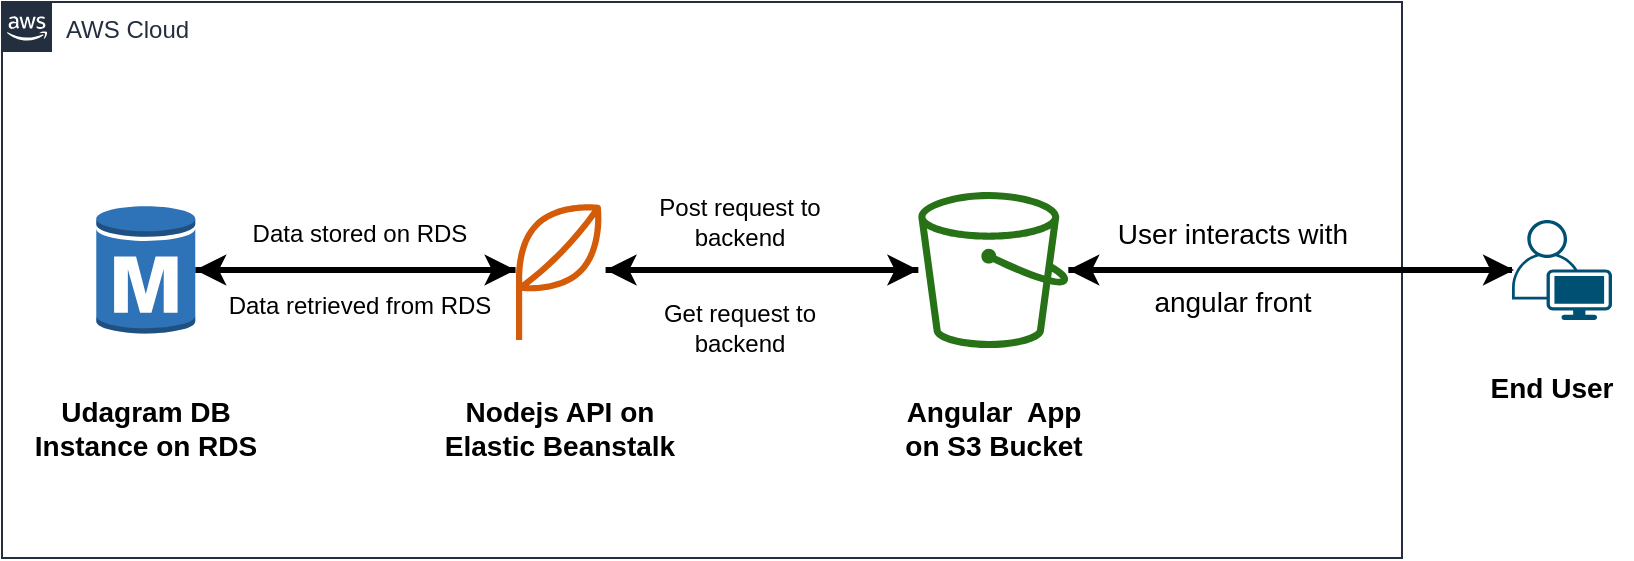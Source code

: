 <mxfile version="21.0.6" type="github">
  <diagram id="Ht1M8jgEwFfnCIfOTk4-" name="Page-1">
    <mxGraphModel dx="880" dy="1311" grid="1" gridSize="10" guides="1" tooltips="1" connect="1" arrows="1" fold="1" page="1" pageScale="1" pageWidth="1169" pageHeight="827" math="0" shadow="0">
      <root>
        <mxCell id="0" />
        <mxCell id="1" parent="0" />
        <mxCell id="UEzPUAAOIrF-is8g5C7q-175" value="AWS Cloud" style="points=[[0,0],[0.25,0],[0.5,0],[0.75,0],[1,0],[1,0.25],[1,0.5],[1,0.75],[1,1],[0.75,1],[0.5,1],[0.25,1],[0,1],[0,0.75],[0,0.5],[0,0.25]];outlineConnect=0;gradientColor=none;html=1;whiteSpace=wrap;fontSize=12;fontStyle=0;shape=mxgraph.aws4.group;grIcon=mxgraph.aws4.group_aws_cloud_alt;strokeColor=#232F3E;fillColor=none;verticalAlign=top;align=left;spacingLeft=30;fontColor=#232F3E;dashed=0;labelBackgroundColor=#ffffff;container=1;pointerEvents=0;collapsible=0;recursiveResize=0;" parent="1" vertex="1">
          <mxGeometry x="340" y="-718" width="700" height="278" as="geometry" />
        </mxCell>
        <mxCell id="5BPf2iVDKhnEHWOL0O9n-9" style="edgeStyle=orthogonalEdgeStyle;rounded=0;orthogonalLoop=1;jettySize=auto;html=1;strokeWidth=3;" parent="UEzPUAAOIrF-is8g5C7q-175" source="UEzPUAAOIrF-is8g5C7q-177" target="5BPf2iVDKhnEHWOL0O9n-6" edge="1">
          <mxGeometry relative="1" as="geometry" />
        </mxCell>
        <mxCell id="5BPf2iVDKhnEHWOL0O9n-12" style="edgeStyle=orthogonalEdgeStyle;rounded=0;orthogonalLoop=1;jettySize=auto;html=1;strokeWidth=3;" parent="UEzPUAAOIrF-is8g5C7q-175" source="5BPf2iVDKhnEHWOL0O9n-6" target="5BPf2iVDKhnEHWOL0O9n-11" edge="1">
          <mxGeometry relative="1" as="geometry" />
        </mxCell>
        <mxCell id="5BPf2iVDKhnEHWOL0O9n-15" style="edgeStyle=orthogonalEdgeStyle;rounded=0;orthogonalLoop=1;jettySize=auto;html=1;strokeWidth=3;" parent="UEzPUAAOIrF-is8g5C7q-175" source="5BPf2iVDKhnEHWOL0O9n-6" target="UEzPUAAOIrF-is8g5C7q-177" edge="1">
          <mxGeometry relative="1" as="geometry" />
        </mxCell>
        <mxCell id="5BPf2iVDKhnEHWOL0O9n-13" style="edgeStyle=orthogonalEdgeStyle;rounded=0;orthogonalLoop=1;jettySize=auto;html=1;strokeWidth=3;" parent="UEzPUAAOIrF-is8g5C7q-175" source="5BPf2iVDKhnEHWOL0O9n-11" target="5BPf2iVDKhnEHWOL0O9n-6" edge="1">
          <mxGeometry relative="1" as="geometry" />
        </mxCell>
        <mxCell id="5BPf2iVDKhnEHWOL0O9n-18" value="User interacts with&lt;br&gt;&lt;br&gt;angular front" style="text;strokeColor=none;align=center;fillColor=none;html=1;verticalAlign=middle;whiteSpace=wrap;rounded=0;fontSize=14;spacing=6;strokeWidth=3;" parent="UEzPUAAOIrF-is8g5C7q-175" vertex="1">
          <mxGeometry x="551.34" y="118" width="128.66" height="30" as="geometry" />
        </mxCell>
        <mxCell id="5BPf2iVDKhnEHWOL0O9n-20" value="" style="group" parent="UEzPUAAOIrF-is8g5C7q-175" vertex="1" connectable="0">
          <mxGeometry x="227.4" y="99" width="113.78" height="129" as="geometry" />
        </mxCell>
        <mxCell id="5BPf2iVDKhnEHWOL0O9n-6" value="" style="sketch=0;outlineConnect=0;fontColor=#232F3E;gradientColor=none;fillColor=#D45B07;strokeColor=none;dashed=0;verticalLabelPosition=bottom;verticalAlign=top;align=center;html=1;fontSize=12;fontStyle=0;aspect=fixed;pointerEvents=1;shape=mxgraph.aws4.application;" parent="5BPf2iVDKhnEHWOL0O9n-20" vertex="1">
          <mxGeometry x="29.28" width="45.21" height="70" as="geometry" />
        </mxCell>
        <mxCell id="5BPf2iVDKhnEHWOL0O9n-10" value="Nodejs API on Elastic Beanstalk" style="text;strokeColor=none;align=center;fillColor=none;html=1;verticalAlign=middle;whiteSpace=wrap;rounded=0;fontStyle=1;fontSize=14;" parent="5BPf2iVDKhnEHWOL0O9n-20" vertex="1">
          <mxGeometry x="-10" y="99" width="123.78" height="30" as="geometry" />
        </mxCell>
        <mxCell id="5BPf2iVDKhnEHWOL0O9n-24" value="" style="group" parent="UEzPUAAOIrF-is8g5C7q-175" vertex="1" connectable="0">
          <mxGeometry x="443.78" y="95" width="103.78" height="113" as="geometry" />
        </mxCell>
        <mxCell id="UEzPUAAOIrF-is8g5C7q-177" value="" style="outlineConnect=0;fontColor=#232F3E;gradientColor=none;fillColor=#277116;strokeColor=none;dashed=0;verticalLabelPosition=bottom;verticalAlign=top;align=center;html=1;fontSize=12;fontStyle=0;aspect=fixed;pointerEvents=1;shape=mxgraph.aws4.bucket;labelBackgroundColor=#ffffff;" parent="5BPf2iVDKhnEHWOL0O9n-24" vertex="1">
          <mxGeometry x="14.39" width="75" height="78" as="geometry" />
        </mxCell>
        <mxCell id="5BPf2iVDKhnEHWOL0O9n-22" value="Angular&amp;nbsp; App on S3 Bucket" style="text;strokeColor=none;align=center;fillColor=none;html=1;verticalAlign=middle;whiteSpace=wrap;rounded=0;fontStyle=1;fontSize=14;" parent="5BPf2iVDKhnEHWOL0O9n-24" vertex="1">
          <mxGeometry y="103" width="103.78" height="30" as="geometry" />
        </mxCell>
        <mxCell id="5BPf2iVDKhnEHWOL0O9n-26" value="Post request to backend" style="text;strokeColor=none;align=center;fillColor=none;html=1;verticalAlign=middle;whiteSpace=wrap;rounded=0;" parent="UEzPUAAOIrF-is8g5C7q-175" vertex="1">
          <mxGeometry x="316.61" y="95" width="103.78" height="30" as="geometry" />
        </mxCell>
        <mxCell id="5BPf2iVDKhnEHWOL0O9n-28" value="Get request to backend" style="text;strokeColor=none;align=center;fillColor=none;html=1;verticalAlign=middle;whiteSpace=wrap;rounded=0;" parent="UEzPUAAOIrF-is8g5C7q-175" vertex="1">
          <mxGeometry x="316.61" y="148" width="103.78" height="30" as="geometry" />
        </mxCell>
        <mxCell id="5BPf2iVDKhnEHWOL0O9n-29" value="Data stored on RDS" style="text;strokeColor=none;align=center;fillColor=none;html=1;verticalAlign=middle;whiteSpace=wrap;rounded=0;" parent="UEzPUAAOIrF-is8g5C7q-175" vertex="1">
          <mxGeometry x="123.78" y="101" width="110" height="30" as="geometry" />
        </mxCell>
        <mxCell id="5BPf2iVDKhnEHWOL0O9n-30" value="Data retrieved from RDS" style="text;strokeColor=none;align=center;fillColor=none;html=1;verticalAlign=middle;whiteSpace=wrap;rounded=0;" parent="UEzPUAAOIrF-is8g5C7q-175" vertex="1">
          <mxGeometry x="103.78" y="136.5" width="150" height="30" as="geometry" />
        </mxCell>
        <mxCell id="5BPf2iVDKhnEHWOL0O9n-21" value="" style="group" parent="UEzPUAAOIrF-is8g5C7q-175" vertex="1" connectable="0">
          <mxGeometry x="20.0" y="101" width="110" height="107" as="geometry" />
        </mxCell>
        <mxCell id="5BPf2iVDKhnEHWOL0O9n-11" value="" style="outlineConnect=0;dashed=0;verticalLabelPosition=bottom;verticalAlign=top;align=center;html=1;shape=mxgraph.aws3.rds_db_instance;fillColor=#2E73B8;gradientColor=none;" parent="5BPf2iVDKhnEHWOL0O9n-21" vertex="1">
          <mxGeometry x="27.14" width="49.5" height="66" as="geometry" />
        </mxCell>
        <mxCell id="5BPf2iVDKhnEHWOL0O9n-17" value="Udagram DB Instance on RDS" style="text;strokeColor=none;align=center;fillColor=none;html=1;verticalAlign=middle;whiteSpace=wrap;rounded=0;fontStyle=1;fontSize=14;" parent="5BPf2iVDKhnEHWOL0O9n-21" vertex="1">
          <mxGeometry x="-6.22" y="97" width="116.22" height="30" as="geometry" />
        </mxCell>
        <mxCell id="5BPf2iVDKhnEHWOL0O9n-4" style="edgeStyle=orthogonalEdgeStyle;rounded=0;orthogonalLoop=1;jettySize=auto;html=1;strokeWidth=3;" parent="1" source="5BPf2iVDKhnEHWOL0O9n-1" target="UEzPUAAOIrF-is8g5C7q-177" edge="1">
          <mxGeometry relative="1" as="geometry" />
        </mxCell>
        <mxCell id="5BPf2iVDKhnEHWOL0O9n-16" style="edgeStyle=orthogonalEdgeStyle;rounded=0;orthogonalLoop=1;jettySize=auto;html=1;entryX=0.02;entryY=0.5;entryDx=0;entryDy=0;entryPerimeter=0;strokeWidth=3;" parent="1" source="UEzPUAAOIrF-is8g5C7q-177" target="5BPf2iVDKhnEHWOL0O9n-1" edge="1">
          <mxGeometry relative="1" as="geometry" />
        </mxCell>
        <mxCell id="5BPf2iVDKhnEHWOL0O9n-19" value="" style="group;fontSize=14;" parent="1" vertex="1" connectable="0">
          <mxGeometry x="1085" y="-609" width="70" height="99" as="geometry" />
        </mxCell>
        <mxCell id="5BPf2iVDKhnEHWOL0O9n-1" value="" style="points=[[0.35,0,0],[0.98,0.51,0],[1,0.71,0],[0.67,1,0],[0,0.795,0],[0,0.65,0]];verticalLabelPosition=bottom;sketch=0;html=1;verticalAlign=top;aspect=fixed;align=center;pointerEvents=1;shape=mxgraph.cisco19.user;fillColor=#005073;strokeColor=none;" parent="5BPf2iVDKhnEHWOL0O9n-19" vertex="1">
          <mxGeometry x="10" width="50" height="50" as="geometry" />
        </mxCell>
        <mxCell id="5BPf2iVDKhnEHWOL0O9n-2" value="End User" style="text;strokeColor=none;align=center;fillColor=none;html=1;verticalAlign=middle;whiteSpace=wrap;rounded=0;fontSize=14;fontStyle=1" parent="5BPf2iVDKhnEHWOL0O9n-19" vertex="1">
          <mxGeometry x="-10" y="69" width="80" height="30" as="geometry" />
        </mxCell>
      </root>
    </mxGraphModel>
  </diagram>
</mxfile>
